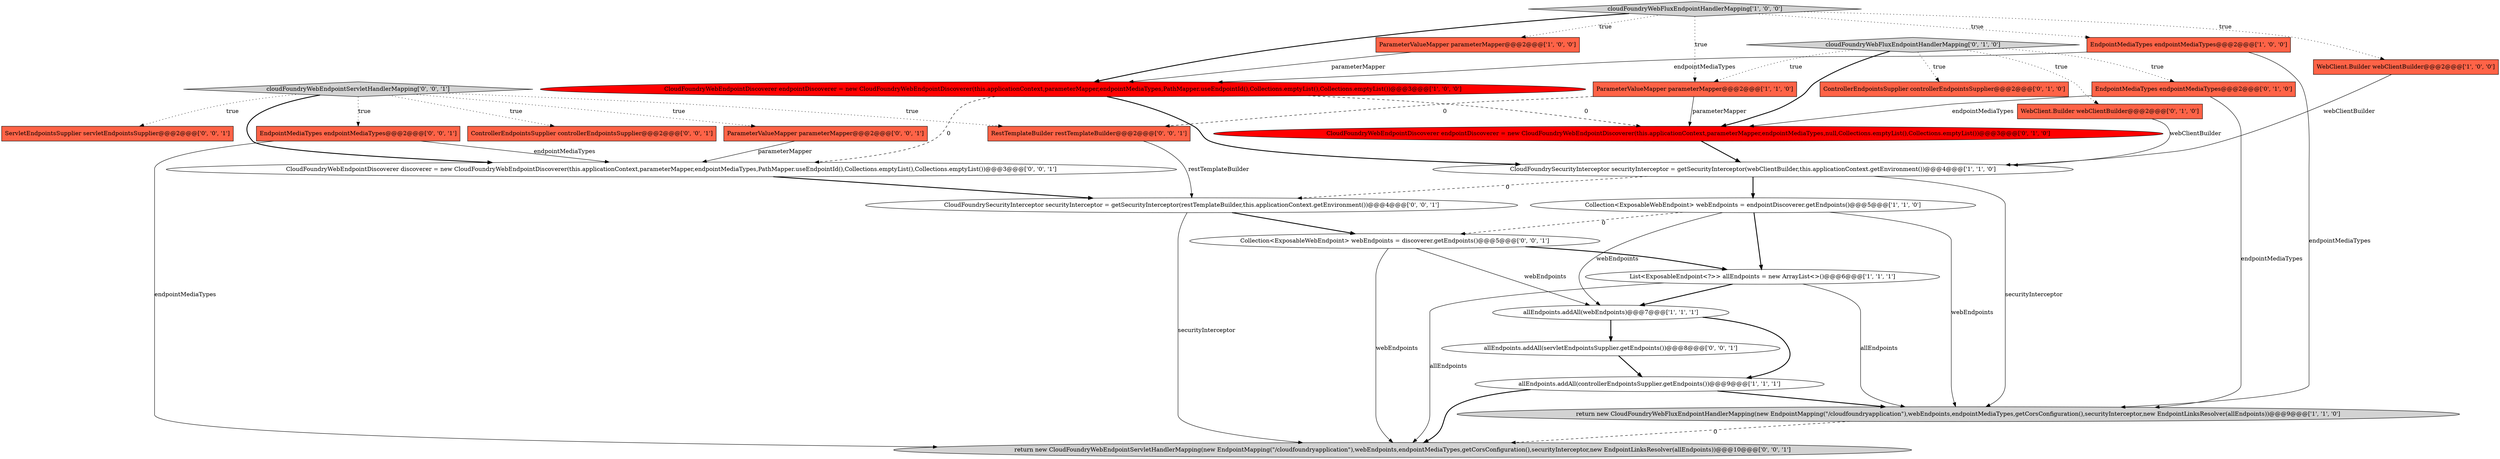 digraph {
26 [style = filled, label = "RestTemplateBuilder restTemplateBuilder@@@2@@@['0', '0', '1']", fillcolor = tomato, shape = box image = "AAA0AAABBB3BBB"];
22 [style = filled, label = "allEndpoints.addAll(servletEndpointsSupplier.getEndpoints())@@@8@@@['0', '0', '1']", fillcolor = white, shape = ellipse image = "AAA0AAABBB3BBB"];
8 [style = filled, label = "cloudFoundryWebFluxEndpointHandlerMapping['1', '0', '0']", fillcolor = lightgray, shape = diamond image = "AAA0AAABBB1BBB"];
17 [style = filled, label = "EndpointMediaTypes endpointMediaTypes@@@2@@@['0', '0', '1']", fillcolor = tomato, shape = box image = "AAA0AAABBB3BBB"];
20 [style = filled, label = "ParameterValueMapper parameterMapper@@@2@@@['0', '0', '1']", fillcolor = tomato, shape = box image = "AAA0AAABBB3BBB"];
0 [style = filled, label = "allEndpoints.addAll(controllerEndpointsSupplier.getEndpoints())@@@9@@@['1', '1', '1']", fillcolor = white, shape = ellipse image = "AAA0AAABBB1BBB"];
6 [style = filled, label = "EndpointMediaTypes endpointMediaTypes@@@2@@@['1', '0', '0']", fillcolor = tomato, shape = box image = "AAA0AAABBB1BBB"];
9 [style = filled, label = "CloudFoundryWebEndpointDiscoverer endpointDiscoverer = new CloudFoundryWebEndpointDiscoverer(this.applicationContext,parameterMapper,endpointMediaTypes,PathMapper.useEndpointId(),Collections.emptyList(),Collections.emptyList())@@@3@@@['1', '0', '0']", fillcolor = red, shape = ellipse image = "AAA1AAABBB1BBB"];
24 [style = filled, label = "cloudFoundryWebEndpointServletHandlerMapping['0', '0', '1']", fillcolor = lightgray, shape = diamond image = "AAA0AAABBB3BBB"];
15 [style = filled, label = "WebClient.Builder webClientBuilder@@@2@@@['0', '1', '0']", fillcolor = tomato, shape = box image = "AAA0AAABBB2BBB"];
16 [style = filled, label = "CloudFoundryWebEndpointDiscoverer endpointDiscoverer = new CloudFoundryWebEndpointDiscoverer(this.applicationContext,parameterMapper,endpointMediaTypes,null,Collections.emptyList(),Collections.emptyList())@@@3@@@['0', '1', '0']", fillcolor = red, shape = ellipse image = "AAA1AAABBB2BBB"];
1 [style = filled, label = "ParameterValueMapper parameterMapper@@@2@@@['1', '0', '0']", fillcolor = tomato, shape = box image = "AAA0AAABBB1BBB"];
19 [style = filled, label = "Collection<ExposableWebEndpoint> webEndpoints = discoverer.getEndpoints()@@@5@@@['0', '0', '1']", fillcolor = white, shape = ellipse image = "AAA0AAABBB3BBB"];
25 [style = filled, label = "CloudFoundryWebEndpointDiscoverer discoverer = new CloudFoundryWebEndpointDiscoverer(this.applicationContext,parameterMapper,endpointMediaTypes,PathMapper.useEndpointId(),Collections.emptyList(),Collections.emptyList())@@@3@@@['0', '0', '1']", fillcolor = white, shape = ellipse image = "AAA0AAABBB3BBB"];
5 [style = filled, label = "return new CloudFoundryWebFluxEndpointHandlerMapping(new EndpointMapping(\"/cloudfoundryapplication\"),webEndpoints,endpointMediaTypes,getCorsConfiguration(),securityInterceptor,new EndpointLinksResolver(allEndpoints))@@@9@@@['1', '1', '0']", fillcolor = lightgray, shape = ellipse image = "AAA0AAABBB1BBB"];
4 [style = filled, label = "Collection<ExposableWebEndpoint> webEndpoints = endpointDiscoverer.getEndpoints()@@@5@@@['1', '1', '0']", fillcolor = white, shape = ellipse image = "AAA0AAABBB1BBB"];
14 [style = filled, label = "cloudFoundryWebFluxEndpointHandlerMapping['0', '1', '0']", fillcolor = lightgray, shape = diamond image = "AAA0AAABBB2BBB"];
11 [style = filled, label = "List<ExposableEndpoint<?>> allEndpoints = new ArrayList<>()@@@6@@@['1', '1', '1']", fillcolor = white, shape = ellipse image = "AAA0AAABBB1BBB"];
2 [style = filled, label = "allEndpoints.addAll(webEndpoints)@@@7@@@['1', '1', '1']", fillcolor = white, shape = ellipse image = "AAA0AAABBB1BBB"];
18 [style = filled, label = "ControllerEndpointsSupplier controllerEndpointsSupplier@@@2@@@['0', '0', '1']", fillcolor = tomato, shape = box image = "AAA0AAABBB3BBB"];
23 [style = filled, label = "CloudFoundrySecurityInterceptor securityInterceptor = getSecurityInterceptor(restTemplateBuilder,this.applicationContext.getEnvironment())@@@4@@@['0', '0', '1']", fillcolor = white, shape = ellipse image = "AAA0AAABBB3BBB"];
27 [style = filled, label = "return new CloudFoundryWebEndpointServletHandlerMapping(new EndpointMapping(\"/cloudfoundryapplication\"),webEndpoints,endpointMediaTypes,getCorsConfiguration(),securityInterceptor,new EndpointLinksResolver(allEndpoints))@@@10@@@['0', '0', '1']", fillcolor = lightgray, shape = ellipse image = "AAA0AAABBB3BBB"];
12 [style = filled, label = "ControllerEndpointsSupplier controllerEndpointsSupplier@@@2@@@['0', '1', '0']", fillcolor = tomato, shape = box image = "AAA0AAABBB2BBB"];
10 [style = filled, label = "CloudFoundrySecurityInterceptor securityInterceptor = getSecurityInterceptor(webClientBuilder,this.applicationContext.getEnvironment())@@@4@@@['1', '1', '0']", fillcolor = white, shape = ellipse image = "AAA0AAABBB1BBB"];
3 [style = filled, label = "WebClient.Builder webClientBuilder@@@2@@@['1', '0', '0']", fillcolor = tomato, shape = box image = "AAA0AAABBB1BBB"];
21 [style = filled, label = "ServletEndpointsSupplier servletEndpointsSupplier@@@2@@@['0', '0', '1']", fillcolor = tomato, shape = box image = "AAA0AAABBB3BBB"];
7 [style = filled, label = "ParameterValueMapper parameterMapper@@@2@@@['1', '1', '0']", fillcolor = tomato, shape = box image = "AAA0AAABBB1BBB"];
13 [style = filled, label = "EndpointMediaTypes endpointMediaTypes@@@2@@@['0', '1', '0']", fillcolor = tomato, shape = box image = "AAA0AAABBB2BBB"];
19->2 [style = solid, label="webEndpoints"];
14->16 [style = bold, label=""];
10->5 [style = solid, label="securityInterceptor"];
9->16 [style = dashed, label="0"];
14->12 [style = dotted, label="true"];
7->16 [style = solid, label="parameterMapper"];
13->16 [style = solid, label="endpointMediaTypes"];
16->10 [style = bold, label=""];
25->23 [style = bold, label=""];
0->27 [style = bold, label=""];
15->10 [style = solid, label="webClientBuilder"];
24->17 [style = dotted, label="true"];
8->7 [style = dotted, label="true"];
24->18 [style = dotted, label="true"];
19->11 [style = bold, label=""];
9->10 [style = bold, label=""];
11->27 [style = solid, label="allEndpoints"];
3->10 [style = solid, label="webClientBuilder"];
17->27 [style = solid, label="endpointMediaTypes"];
11->2 [style = bold, label=""];
8->3 [style = dotted, label="true"];
14->13 [style = dotted, label="true"];
6->5 [style = solid, label="endpointMediaTypes"];
6->9 [style = solid, label="endpointMediaTypes"];
8->1 [style = dotted, label="true"];
14->15 [style = dotted, label="true"];
23->27 [style = solid, label="securityInterceptor"];
26->23 [style = solid, label="restTemplateBuilder"];
2->0 [style = bold, label=""];
5->27 [style = dashed, label="0"];
22->0 [style = bold, label=""];
8->6 [style = dotted, label="true"];
24->26 [style = dotted, label="true"];
4->2 [style = solid, label="webEndpoints"];
24->25 [style = bold, label=""];
23->19 [style = bold, label=""];
24->20 [style = dotted, label="true"];
4->5 [style = solid, label="webEndpoints"];
14->7 [style = dotted, label="true"];
9->25 [style = dashed, label="0"];
8->9 [style = bold, label=""];
17->25 [style = solid, label="endpointMediaTypes"];
10->4 [style = bold, label=""];
4->19 [style = dashed, label="0"];
11->5 [style = solid, label="allEndpoints"];
13->5 [style = solid, label="endpointMediaTypes"];
2->22 [style = bold, label=""];
4->11 [style = bold, label=""];
7->26 [style = dashed, label="0"];
24->21 [style = dotted, label="true"];
1->9 [style = solid, label="parameterMapper"];
10->23 [style = dashed, label="0"];
0->5 [style = bold, label=""];
20->25 [style = solid, label="parameterMapper"];
19->27 [style = solid, label="webEndpoints"];
}

